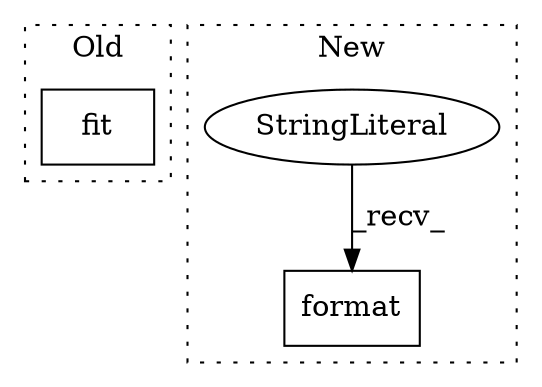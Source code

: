 digraph G {
subgraph cluster0 {
1 [label="fit" a="32" s="3944,3953" l="4,1" shape="box"];
label = "Old";
style="dotted";
}
subgraph cluster1 {
2 [label="format" a="32" s="3763,3782" l="7,1" shape="box"];
3 [label="StringLiteral" a="45" s="3741" l="21" shape="ellipse"];
label = "New";
style="dotted";
}
3 -> 2 [label="_recv_"];
}